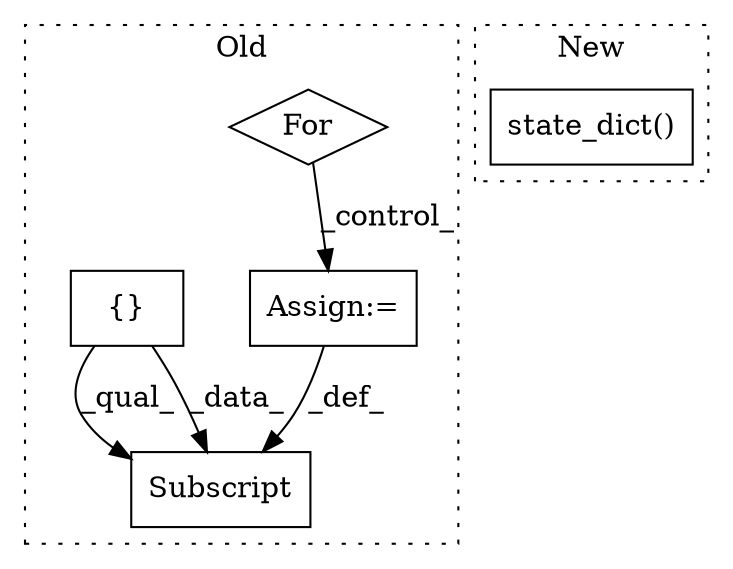 digraph G {
subgraph cluster0 {
1 [label="For" a="107" s="29215,29259" l="4,14" shape="diamond"];
3 [label="Assign:=" a="68" s="29353" l="3" shape="box"];
4 [label="Subscript" a="63" s="29324,0" l="29,0" shape="box"];
5 [label="{}" a="95" s="28925,29063" l="14,11" shape="box"];
label = "Old";
style="dotted";
}
subgraph cluster1 {
2 [label="state_dict()" a="75" s="26585" l="22" shape="box"];
label = "New";
style="dotted";
}
1 -> 3 [label="_control_"];
3 -> 4 [label="_def_"];
5 -> 4 [label="_qual_"];
5 -> 4 [label="_data_"];
}